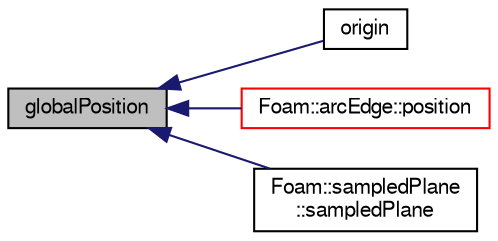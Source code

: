 digraph "globalPosition"
{
  bgcolor="transparent";
  edge [fontname="FreeSans",fontsize="10",labelfontname="FreeSans",labelfontsize="10"];
  node [fontname="FreeSans",fontsize="10",shape=record];
  rankdir="LR";
  Node3036 [label="globalPosition",height=0.2,width=0.4,color="black", fillcolor="grey75", style="filled", fontcolor="black"];
  Node3036 -> Node3037 [dir="back",color="midnightblue",fontsize="10",style="solid",fontname="FreeSans"];
  Node3037 [label="origin",height=0.2,width=0.4,color="black",URL="$a25010.html#a845412c810c955840b576c707e20bcb9",tooltip="Edit access to origin. "];
  Node3036 -> Node3038 [dir="back",color="midnightblue",fontsize="10",style="solid",fontname="FreeSans"];
  Node3038 [label="Foam::arcEdge::position",height=0.2,width=0.4,color="red",URL="$a24722.html#aec9bfeaafcc6e794b90a07fae59018e1",tooltip="Return the point position corresponding to the curve parameter. "];
  Node3036 -> Node3040 [dir="back",color="midnightblue",fontsize="10",style="solid",fontname="FreeSans"];
  Node3040 [label="Foam::sampledPlane\l::sampledPlane",height=0.2,width=0.4,color="black",URL="$a29374.html#aa4fe6ee2d8cfa70e83071e14a0698edc",tooltip="Construct from dictionary. "];
}
